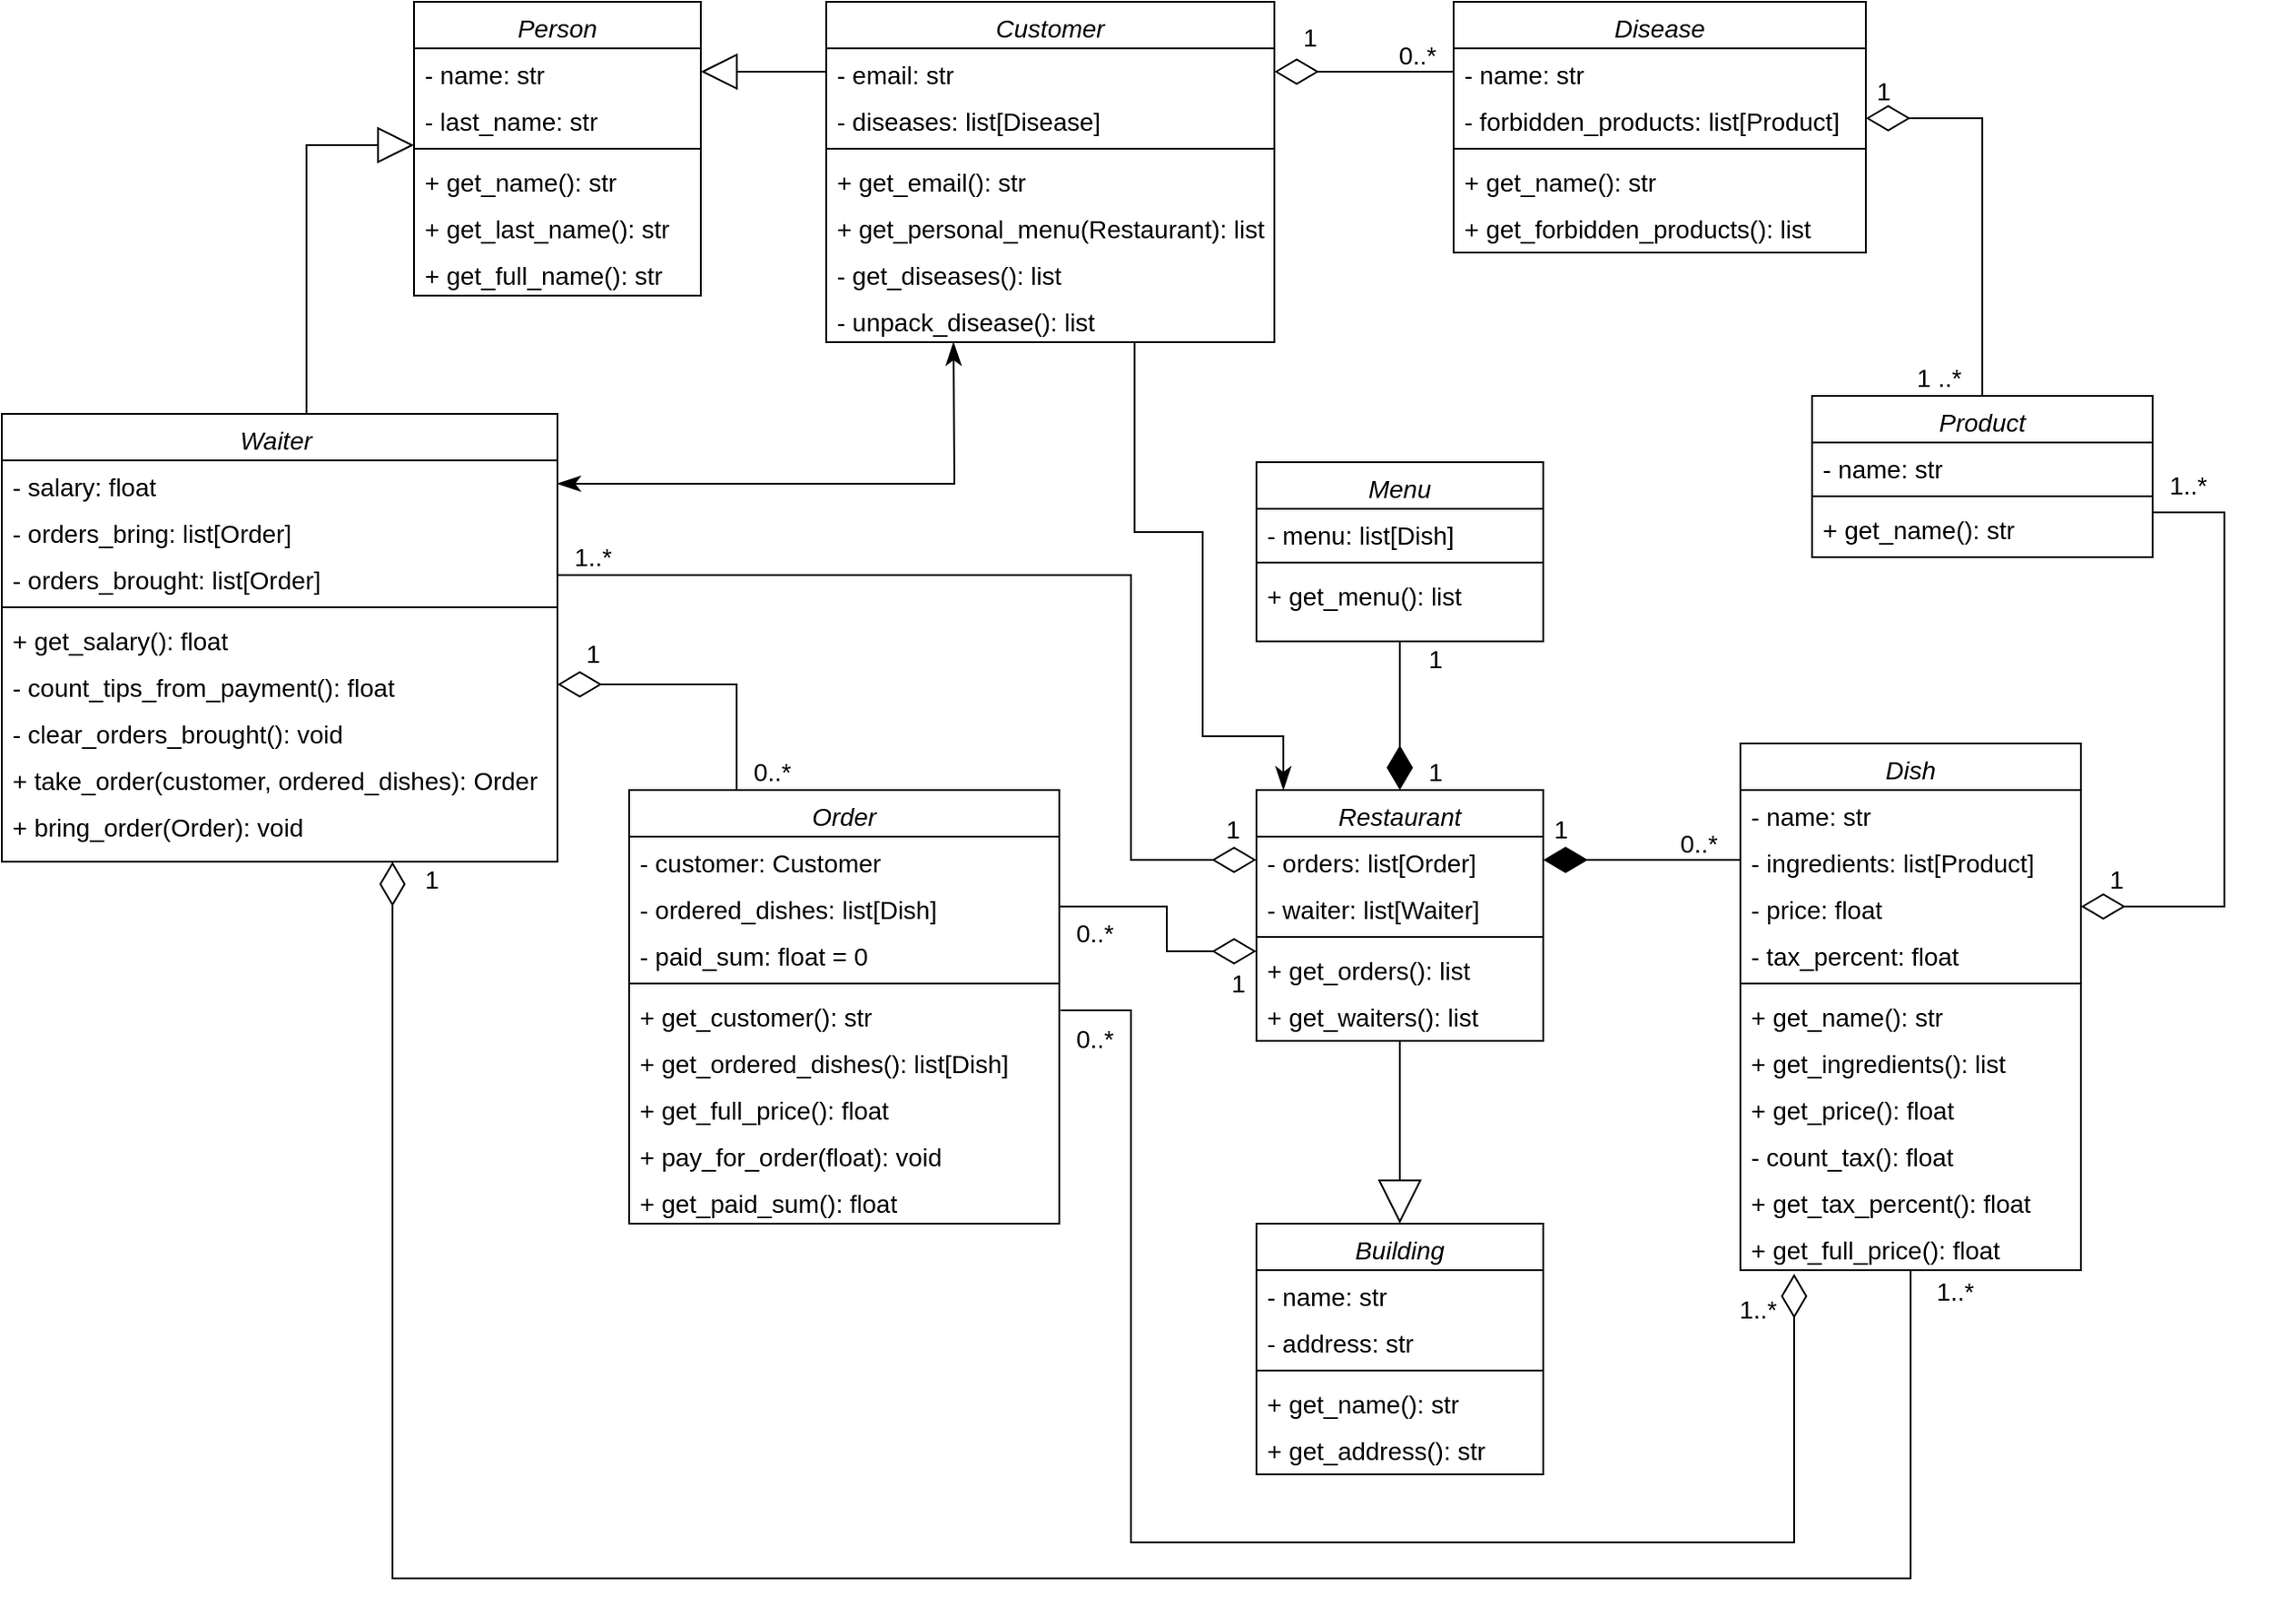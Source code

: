 <mxfile version="14.6.13" type="device"><diagram id="C5RBs43oDa-KdzZeNtuy" name="Page-1"><mxGraphModel dx="1673" dy="899" grid="1" gridSize="10" guides="1" tooltips="1" connect="1" arrows="1" fold="1" page="1" pageScale="1" pageWidth="827" pageHeight="1169" math="0" shadow="0"><root><mxCell id="WIyWlLk6GJQsqaUBKTNV-0"/><mxCell id="WIyWlLk6GJQsqaUBKTNV-1" parent="WIyWlLk6GJQsqaUBKTNV-0"/><mxCell id="zkfFHV4jXpPFQw0GAbJ--0" value="Person" style="swimlane;fontStyle=2;align=center;verticalAlign=top;childLayout=stackLayout;horizontal=1;startSize=26;horizontalStack=0;resizeParent=1;resizeLast=0;collapsible=1;marginBottom=0;rounded=0;shadow=0;strokeWidth=1;fontSize=14;" parent="WIyWlLk6GJQsqaUBKTNV-1" vertex="1"><mxGeometry x="390" y="170" width="160" height="164" as="geometry"><mxRectangle x="230" y="140" width="160" height="26" as="alternateBounds"/></mxGeometry></mxCell><mxCell id="zkfFHV4jXpPFQw0GAbJ--1" value="- name: str" style="text;align=left;verticalAlign=top;spacingLeft=4;spacingRight=4;overflow=hidden;rotatable=0;points=[[0,0.5],[1,0.5]];portConstraint=eastwest;fontSize=14;" parent="zkfFHV4jXpPFQw0GAbJ--0" vertex="1"><mxGeometry y="26" width="160" height="26" as="geometry"/></mxCell><mxCell id="zkfFHV4jXpPFQw0GAbJ--2" value="- last_name: str" style="text;align=left;verticalAlign=top;spacingLeft=4;spacingRight=4;overflow=hidden;rotatable=0;points=[[0,0.5],[1,0.5]];portConstraint=eastwest;rounded=0;shadow=0;html=0;fontSize=14;" parent="zkfFHV4jXpPFQw0GAbJ--0" vertex="1"><mxGeometry y="52" width="160" height="26" as="geometry"/></mxCell><mxCell id="zkfFHV4jXpPFQw0GAbJ--4" value="" style="line;html=1;strokeWidth=1;align=left;verticalAlign=middle;spacingTop=-1;spacingLeft=3;spacingRight=3;rotatable=0;labelPosition=right;points=[];portConstraint=eastwest;fontSize=14;" parent="zkfFHV4jXpPFQw0GAbJ--0" vertex="1"><mxGeometry y="78" width="160" height="8" as="geometry"/></mxCell><mxCell id="zkfFHV4jXpPFQw0GAbJ--5" value="+ get_name(): str" style="text;align=left;verticalAlign=top;spacingLeft=4;spacingRight=4;overflow=hidden;rotatable=0;points=[[0,0.5],[1,0.5]];portConstraint=eastwest;fontSize=14;" parent="zkfFHV4jXpPFQw0GAbJ--0" vertex="1"><mxGeometry y="86" width="160" height="26" as="geometry"/></mxCell><mxCell id="BstH8rrRpbiYd1KrG5td-0" value="+ get_last_name(): str" style="text;align=left;verticalAlign=top;spacingLeft=4;spacingRight=4;overflow=hidden;rotatable=0;points=[[0,0.5],[1,0.5]];portConstraint=eastwest;fontSize=14;" parent="zkfFHV4jXpPFQw0GAbJ--0" vertex="1"><mxGeometry y="112" width="160" height="26" as="geometry"/></mxCell><mxCell id="BstH8rrRpbiYd1KrG5td-1" value="+ get_full_name(): str" style="text;align=left;verticalAlign=top;spacingLeft=4;spacingRight=4;overflow=hidden;rotatable=0;points=[[0,0.5],[1,0.5]];portConstraint=eastwest;fontSize=14;" parent="zkfFHV4jXpPFQw0GAbJ--0" vertex="1"><mxGeometry y="138" width="160" height="26" as="geometry"/></mxCell><mxCell id="BstH8rrRpbiYd1KrG5td-2" value="Customer" style="swimlane;fontStyle=2;align=center;verticalAlign=top;childLayout=stackLayout;horizontal=1;startSize=26;horizontalStack=0;resizeParent=1;resizeLast=0;collapsible=1;marginBottom=0;rounded=0;shadow=0;strokeWidth=1;fontSize=14;" parent="WIyWlLk6GJQsqaUBKTNV-1" vertex="1"><mxGeometry x="620" y="170" width="250" height="190" as="geometry"><mxRectangle x="230" y="140" width="160" height="26" as="alternateBounds"/></mxGeometry></mxCell><mxCell id="BstH8rrRpbiYd1KrG5td-3" value="- email: str" style="text;align=left;verticalAlign=top;spacingLeft=4;spacingRight=4;overflow=hidden;rotatable=0;points=[[0,0.5],[1,0.5]];portConstraint=eastwest;fontSize=14;" parent="BstH8rrRpbiYd1KrG5td-2" vertex="1"><mxGeometry y="26" width="250" height="26" as="geometry"/></mxCell><mxCell id="BstH8rrRpbiYd1KrG5td-4" value="- diseases: list[Disease]" style="text;align=left;verticalAlign=top;spacingLeft=4;spacingRight=4;overflow=hidden;rotatable=0;points=[[0,0.5],[1,0.5]];portConstraint=eastwest;rounded=0;shadow=0;html=0;fontSize=14;" parent="BstH8rrRpbiYd1KrG5td-2" vertex="1"><mxGeometry y="52" width="250" height="26" as="geometry"/></mxCell><mxCell id="BstH8rrRpbiYd1KrG5td-5" value="" style="line;html=1;strokeWidth=1;align=left;verticalAlign=middle;spacingTop=-1;spacingLeft=3;spacingRight=3;rotatable=0;labelPosition=right;points=[];portConstraint=eastwest;fontSize=14;" parent="BstH8rrRpbiYd1KrG5td-2" vertex="1"><mxGeometry y="78" width="250" height="8" as="geometry"/></mxCell><mxCell id="BstH8rrRpbiYd1KrG5td-6" value="+ get_email(): str" style="text;align=left;verticalAlign=top;spacingLeft=4;spacingRight=4;overflow=hidden;rotatable=0;points=[[0,0.5],[1,0.5]];portConstraint=eastwest;fontSize=14;" parent="BstH8rrRpbiYd1KrG5td-2" vertex="1"><mxGeometry y="86" width="250" height="26" as="geometry"/></mxCell><mxCell id="yl_GSwnE-JEKnZ8muNgd-7" value="+ get_personal_menu(Restaurant): list" style="text;align=left;verticalAlign=top;spacingLeft=4;spacingRight=4;overflow=hidden;rotatable=0;points=[[0,0.5],[1,0.5]];portConstraint=eastwest;fontSize=14;" parent="BstH8rrRpbiYd1KrG5td-2" vertex="1"><mxGeometry y="112" width="250" height="26" as="geometry"/></mxCell><mxCell id="BstH8rrRpbiYd1KrG5td-7" value="- get_diseases(): list" style="text;align=left;verticalAlign=top;spacingLeft=4;spacingRight=4;overflow=hidden;rotatable=0;points=[[0,0.5],[1,0.5]];portConstraint=eastwest;fontSize=14;" parent="BstH8rrRpbiYd1KrG5td-2" vertex="1"><mxGeometry y="138" width="250" height="26" as="geometry"/></mxCell><mxCell id="Wkate8ms8Hl2TYltKzYN-2" value="- unpack_disease(): list" style="text;align=left;verticalAlign=top;spacingLeft=4;spacingRight=4;overflow=hidden;rotatable=0;points=[[0,0.5],[1,0.5]];portConstraint=eastwest;fontSize=14;" vertex="1" parent="BstH8rrRpbiYd1KrG5td-2"><mxGeometry y="164" width="250" height="26" as="geometry"/></mxCell><mxCell id="BstH8rrRpbiYd1KrG5td-9" value="Disease" style="swimlane;fontStyle=2;align=center;verticalAlign=top;childLayout=stackLayout;horizontal=1;startSize=26;horizontalStack=0;resizeParent=1;resizeLast=0;collapsible=1;marginBottom=0;rounded=0;shadow=0;strokeWidth=1;fontSize=14;" parent="WIyWlLk6GJQsqaUBKTNV-1" vertex="1"><mxGeometry x="970" y="170" width="230" height="140" as="geometry"><mxRectangle x="230" y="140" width="160" height="26" as="alternateBounds"/></mxGeometry></mxCell><mxCell id="BstH8rrRpbiYd1KrG5td-10" value="- name: str" style="text;align=left;verticalAlign=top;spacingLeft=4;spacingRight=4;overflow=hidden;rotatable=0;points=[[0,0.5],[1,0.5]];portConstraint=eastwest;fontSize=14;" parent="BstH8rrRpbiYd1KrG5td-9" vertex="1"><mxGeometry y="26" width="230" height="26" as="geometry"/></mxCell><mxCell id="BstH8rrRpbiYd1KrG5td-11" value="- forbidden_products: list[Product]" style="text;align=left;verticalAlign=top;spacingLeft=4;spacingRight=4;overflow=hidden;rotatable=0;points=[[0,0.5],[1,0.5]];portConstraint=eastwest;rounded=0;shadow=0;html=0;fontSize=14;" parent="BstH8rrRpbiYd1KrG5td-9" vertex="1"><mxGeometry y="52" width="230" height="26" as="geometry"/></mxCell><mxCell id="BstH8rrRpbiYd1KrG5td-12" value="" style="line;html=1;strokeWidth=1;align=left;verticalAlign=middle;spacingTop=-1;spacingLeft=3;spacingRight=3;rotatable=0;labelPosition=right;points=[];portConstraint=eastwest;fontSize=14;" parent="BstH8rrRpbiYd1KrG5td-9" vertex="1"><mxGeometry y="78" width="230" height="8" as="geometry"/></mxCell><mxCell id="BstH8rrRpbiYd1KrG5td-13" value="+ get_name(): str" style="text;align=left;verticalAlign=top;spacingLeft=4;spacingRight=4;overflow=hidden;rotatable=0;points=[[0,0.5],[1,0.5]];portConstraint=eastwest;fontSize=14;" parent="BstH8rrRpbiYd1KrG5td-9" vertex="1"><mxGeometry y="86" width="230" height="26" as="geometry"/></mxCell><mxCell id="yl_GSwnE-JEKnZ8muNgd-2" value="+ get_forbidden_products(): list" style="text;align=left;verticalAlign=top;spacingLeft=4;spacingRight=4;overflow=hidden;rotatable=0;points=[[0,0.5],[1,0.5]];portConstraint=eastwest;fontSize=14;" parent="BstH8rrRpbiYd1KrG5td-9" vertex="1"><mxGeometry y="112" width="230" height="26" as="geometry"/></mxCell><mxCell id="BstH8rrRpbiYd1KrG5td-71" style="edgeStyle=orthogonalEdgeStyle;rounded=0;jumpSize=6;orthogonalLoop=1;jettySize=auto;html=1;exitX=0.5;exitY=0;exitDx=0;exitDy=0;entryX=1;entryY=0.5;entryDx=0;entryDy=0;endArrow=diamondThin;endFill=0;endSize=22;strokeWidth=1;fontSize=14;" parent="WIyWlLk6GJQsqaUBKTNV-1" source="BstH8rrRpbiYd1KrG5td-17" target="BstH8rrRpbiYd1KrG5td-11" edge="1"><mxGeometry relative="1" as="geometry"/></mxCell><mxCell id="BstH8rrRpbiYd1KrG5td-17" value="Product" style="swimlane;fontStyle=2;align=center;verticalAlign=top;childLayout=stackLayout;horizontal=1;startSize=26;horizontalStack=0;resizeParent=1;resizeLast=0;collapsible=1;marginBottom=0;rounded=0;shadow=0;strokeWidth=1;fontSize=14;" parent="WIyWlLk6GJQsqaUBKTNV-1" vertex="1"><mxGeometry x="1170" y="390" width="190" height="90" as="geometry"><mxRectangle x="230" y="140" width="160" height="26" as="alternateBounds"/></mxGeometry></mxCell><mxCell id="BstH8rrRpbiYd1KrG5td-18" value="- name: str" style="text;align=left;verticalAlign=top;spacingLeft=4;spacingRight=4;overflow=hidden;rotatable=0;points=[[0,0.5],[1,0.5]];portConstraint=eastwest;fontSize=14;" parent="BstH8rrRpbiYd1KrG5td-17" vertex="1"><mxGeometry y="26" width="190" height="26" as="geometry"/></mxCell><mxCell id="BstH8rrRpbiYd1KrG5td-20" value="" style="line;html=1;strokeWidth=1;align=left;verticalAlign=middle;spacingTop=-1;spacingLeft=3;spacingRight=3;rotatable=0;labelPosition=right;points=[];portConstraint=eastwest;fontSize=14;" parent="BstH8rrRpbiYd1KrG5td-17" vertex="1"><mxGeometry y="52" width="190" height="8" as="geometry"/></mxCell><mxCell id="BstH8rrRpbiYd1KrG5td-21" value="+ get_name(): str" style="text;align=left;verticalAlign=top;spacingLeft=4;spacingRight=4;overflow=hidden;rotatable=0;points=[[0,0.5],[1,0.5]];portConstraint=eastwest;fontSize=14;" parent="BstH8rrRpbiYd1KrG5td-17" vertex="1"><mxGeometry y="60" width="190" height="26" as="geometry"/></mxCell><mxCell id="S0B5FeSnoiLFFHlUOd2N-6" style="edgeStyle=orthogonalEdgeStyle;rounded=0;orthogonalLoop=1;jettySize=auto;html=1;startArrow=none;startFill=0;endArrow=diamondThin;endFill=0;startSize=15;endSize=22;exitX=0.5;exitY=1;exitDx=0;exitDy=0;" parent="WIyWlLk6GJQsqaUBKTNV-1" source="BstH8rrRpbiYd1KrG5td-24" edge="1"><mxGeometry relative="1" as="geometry"><mxPoint x="378" y="650" as="targetPoint"/><Array as="points"><mxPoint x="1225" y="1050"/><mxPoint x="378" y="1050"/></Array><mxPoint x="1200" y="950" as="sourcePoint"/></mxGeometry></mxCell><mxCell id="BstH8rrRpbiYd1KrG5td-24" value="Dish" style="swimlane;fontStyle=2;align=center;verticalAlign=top;childLayout=stackLayout;horizontal=1;startSize=26;horizontalStack=0;resizeParent=1;resizeLast=0;collapsible=1;marginBottom=0;rounded=0;shadow=0;strokeWidth=1;fontSize=14;" parent="WIyWlLk6GJQsqaUBKTNV-1" vertex="1"><mxGeometry x="1130" y="584" width="190" height="294" as="geometry"><mxRectangle x="230" y="140" width="160" height="26" as="alternateBounds"/></mxGeometry></mxCell><mxCell id="BstH8rrRpbiYd1KrG5td-25" value="- name: str" style="text;align=left;verticalAlign=top;spacingLeft=4;spacingRight=4;overflow=hidden;rotatable=0;points=[[0,0.5],[1,0.5]];portConstraint=eastwest;fontSize=14;" parent="BstH8rrRpbiYd1KrG5td-24" vertex="1"><mxGeometry y="26" width="190" height="26" as="geometry"/></mxCell><mxCell id="BstH8rrRpbiYd1KrG5td-26" value="- ingredients: list[Product]" style="text;align=left;verticalAlign=top;spacingLeft=4;spacingRight=4;overflow=hidden;rotatable=0;points=[[0,0.5],[1,0.5]];portConstraint=eastwest;rounded=0;shadow=0;html=0;fontSize=14;" parent="BstH8rrRpbiYd1KrG5td-24" vertex="1"><mxGeometry y="52" width="190" height="26" as="geometry"/></mxCell><mxCell id="BstH8rrRpbiYd1KrG5td-52" value="- price: float" style="text;align=left;verticalAlign=top;spacingLeft=4;spacingRight=4;overflow=hidden;rotatable=0;points=[[0,0.5],[1,0.5]];portConstraint=eastwest;rounded=0;shadow=0;html=0;fontSize=14;" parent="BstH8rrRpbiYd1KrG5td-24" vertex="1"><mxGeometry y="78" width="190" height="26" as="geometry"/></mxCell><mxCell id="yl_GSwnE-JEKnZ8muNgd-26" value="- tax_percent: float" style="text;align=left;verticalAlign=top;spacingLeft=4;spacingRight=4;overflow=hidden;rotatable=0;points=[[0,0.5],[1,0.5]];portConstraint=eastwest;rounded=0;shadow=0;html=0;fontSize=14;" parent="BstH8rrRpbiYd1KrG5td-24" vertex="1"><mxGeometry y="104" width="190" height="26" as="geometry"/></mxCell><mxCell id="BstH8rrRpbiYd1KrG5td-27" value="" style="line;html=1;strokeWidth=1;align=left;verticalAlign=middle;spacingTop=-1;spacingLeft=3;spacingRight=3;rotatable=0;labelPosition=right;points=[];portConstraint=eastwest;fontSize=14;" parent="BstH8rrRpbiYd1KrG5td-24" vertex="1"><mxGeometry y="130" width="190" height="8" as="geometry"/></mxCell><mxCell id="BstH8rrRpbiYd1KrG5td-28" value="+ get_name(): str" style="text;align=left;verticalAlign=top;spacingLeft=4;spacingRight=4;overflow=hidden;rotatable=0;points=[[0,0.5],[1,0.5]];portConstraint=eastwest;fontSize=14;" parent="BstH8rrRpbiYd1KrG5td-24" vertex="1"><mxGeometry y="138" width="190" height="26" as="geometry"/></mxCell><mxCell id="BstH8rrRpbiYd1KrG5td-29" value="+ get_ingredients(): list" style="text;align=left;verticalAlign=top;spacingLeft=4;spacingRight=4;overflow=hidden;rotatable=0;points=[[0,0.5],[1,0.5]];portConstraint=eastwest;fontSize=14;" parent="BstH8rrRpbiYd1KrG5td-24" vertex="1"><mxGeometry y="164" width="190" height="26" as="geometry"/></mxCell><mxCell id="BstH8rrRpbiYd1KrG5td-53" value="+ get_price(): float" style="text;align=left;verticalAlign=top;spacingLeft=4;spacingRight=4;overflow=hidden;rotatable=0;points=[[0,0.5],[1,0.5]];portConstraint=eastwest;fontSize=14;" parent="BstH8rrRpbiYd1KrG5td-24" vertex="1"><mxGeometry y="190" width="190" height="26" as="geometry"/></mxCell><mxCell id="yl_GSwnE-JEKnZ8muNgd-28" value="- count_tax(): float" style="text;align=left;verticalAlign=top;spacingLeft=4;spacingRight=4;overflow=hidden;rotatable=0;points=[[0,0.5],[1,0.5]];portConstraint=eastwest;fontSize=14;" parent="BstH8rrRpbiYd1KrG5td-24" vertex="1"><mxGeometry y="216" width="190" height="26" as="geometry"/></mxCell><mxCell id="yl_GSwnE-JEKnZ8muNgd-27" value="+ get_tax_percent(): float" style="text;align=left;verticalAlign=top;spacingLeft=4;spacingRight=4;overflow=hidden;rotatable=0;points=[[0,0.5],[1,0.5]];portConstraint=eastwest;fontSize=14;" parent="BstH8rrRpbiYd1KrG5td-24" vertex="1"><mxGeometry y="242" width="190" height="26" as="geometry"/></mxCell><mxCell id="Wkate8ms8Hl2TYltKzYN-0" value="+ get_full_price(): float" style="text;align=left;verticalAlign=top;spacingLeft=4;spacingRight=4;overflow=hidden;rotatable=0;points=[[0,0.5],[1,0.5]];portConstraint=eastwest;fontSize=14;" vertex="1" parent="BstH8rrRpbiYd1KrG5td-24"><mxGeometry y="268" width="190" height="26" as="geometry"/></mxCell><mxCell id="BstH8rrRpbiYd1KrG5td-85" style="edgeStyle=orthogonalEdgeStyle;rounded=0;jumpSize=6;orthogonalLoop=1;jettySize=auto;html=1;exitX=0.5;exitY=1;exitDx=0;exitDy=0;entryX=0.5;entryY=0;entryDx=0;entryDy=0;endArrow=block;endFill=0;endSize=22;strokeWidth=1;fontSize=14;" parent="WIyWlLk6GJQsqaUBKTNV-1" source="BstH8rrRpbiYd1KrG5td-31" target="BstH8rrRpbiYd1KrG5td-38" edge="1"><mxGeometry relative="1" as="geometry"/></mxCell><mxCell id="BstH8rrRpbiYd1KrG5td-31" value="Restaurant" style="swimlane;fontStyle=2;align=center;verticalAlign=top;childLayout=stackLayout;horizontal=1;startSize=26;horizontalStack=0;resizeParent=1;resizeLast=0;collapsible=1;marginBottom=0;rounded=0;shadow=0;strokeWidth=1;fontSize=14;" parent="WIyWlLk6GJQsqaUBKTNV-1" vertex="1"><mxGeometry x="860" y="610" width="160" height="140" as="geometry"><mxRectangle x="230" y="140" width="160" height="26" as="alternateBounds"/></mxGeometry></mxCell><mxCell id="S0B5FeSnoiLFFHlUOd2N-12" value="- orders: list[Order]" style="text;align=left;verticalAlign=top;spacingLeft=4;spacingRight=4;overflow=hidden;rotatable=0;points=[[0,0.5],[1,0.5]];portConstraint=eastwest;fontSize=14;" parent="BstH8rrRpbiYd1KrG5td-31" vertex="1"><mxGeometry y="26" width="160" height="26" as="geometry"/></mxCell><mxCell id="S0B5FeSnoiLFFHlUOd2N-18" value="- waiter: list[Waiter]" style="text;align=left;verticalAlign=top;spacingLeft=4;spacingRight=4;overflow=hidden;rotatable=0;points=[[0,0.5],[1,0.5]];portConstraint=eastwest;fontSize=14;" parent="BstH8rrRpbiYd1KrG5td-31" vertex="1"><mxGeometry y="52" width="160" height="26" as="geometry"/></mxCell><mxCell id="BstH8rrRpbiYd1KrG5td-34" value="" style="line;html=1;strokeWidth=1;align=left;verticalAlign=middle;spacingTop=-1;spacingLeft=3;spacingRight=3;rotatable=0;labelPosition=right;points=[];portConstraint=eastwest;fontSize=14;" parent="BstH8rrRpbiYd1KrG5td-31" vertex="1"><mxGeometry y="78" width="160" height="8" as="geometry"/></mxCell><mxCell id="S0B5FeSnoiLFFHlUOd2N-13" value="+ get_orders(): list" style="text;align=left;verticalAlign=top;spacingLeft=4;spacingRight=4;overflow=hidden;rotatable=0;points=[[0,0.5],[1,0.5]];portConstraint=eastwest;fontSize=14;" parent="BstH8rrRpbiYd1KrG5td-31" vertex="1"><mxGeometry y="86" width="160" height="26" as="geometry"/></mxCell><mxCell id="S0B5FeSnoiLFFHlUOd2N-17" value="+ get_waiters(): list" style="text;align=left;verticalAlign=top;spacingLeft=4;spacingRight=4;overflow=hidden;rotatable=0;points=[[0,0.5],[1,0.5]];portConstraint=eastwest;fontSize=14;" parent="BstH8rrRpbiYd1KrG5td-31" vertex="1"><mxGeometry y="112" width="160" height="26" as="geometry"/></mxCell><mxCell id="BstH8rrRpbiYd1KrG5td-38" value="Building" style="swimlane;fontStyle=2;align=center;verticalAlign=top;childLayout=stackLayout;horizontal=1;startSize=26;horizontalStack=0;resizeParent=1;resizeLast=0;collapsible=1;marginBottom=0;rounded=0;shadow=0;strokeWidth=1;fontSize=14;" parent="WIyWlLk6GJQsqaUBKTNV-1" vertex="1"><mxGeometry x="860" y="852" width="160" height="140" as="geometry"><mxRectangle x="230" y="140" width="160" height="26" as="alternateBounds"/></mxGeometry></mxCell><mxCell id="BstH8rrRpbiYd1KrG5td-39" value="- name: str" style="text;align=left;verticalAlign=top;spacingLeft=4;spacingRight=4;overflow=hidden;rotatable=0;points=[[0,0.5],[1,0.5]];portConstraint=eastwest;fontSize=14;" parent="BstH8rrRpbiYd1KrG5td-38" vertex="1"><mxGeometry y="26" width="160" height="26" as="geometry"/></mxCell><mxCell id="BstH8rrRpbiYd1KrG5td-40" value="- address: str" style="text;align=left;verticalAlign=top;spacingLeft=4;spacingRight=4;overflow=hidden;rotatable=0;points=[[0,0.5],[1,0.5]];portConstraint=eastwest;rounded=0;shadow=0;html=0;fontSize=14;" parent="BstH8rrRpbiYd1KrG5td-38" vertex="1"><mxGeometry y="52" width="160" height="26" as="geometry"/></mxCell><mxCell id="BstH8rrRpbiYd1KrG5td-41" value="" style="line;html=1;strokeWidth=1;align=left;verticalAlign=middle;spacingTop=-1;spacingLeft=3;spacingRight=3;rotatable=0;labelPosition=right;points=[];portConstraint=eastwest;fontSize=14;" parent="BstH8rrRpbiYd1KrG5td-38" vertex="1"><mxGeometry y="78" width="160" height="8" as="geometry"/></mxCell><mxCell id="BstH8rrRpbiYd1KrG5td-42" value="+ get_name(): str" style="text;align=left;verticalAlign=top;spacingLeft=4;spacingRight=4;overflow=hidden;rotatable=0;points=[[0,0.5],[1,0.5]];portConstraint=eastwest;fontSize=14;" parent="BstH8rrRpbiYd1KrG5td-38" vertex="1"><mxGeometry y="86" width="160" height="26" as="geometry"/></mxCell><mxCell id="BstH8rrRpbiYd1KrG5td-43" value="+ get_address(): str" style="text;align=left;verticalAlign=top;spacingLeft=4;spacingRight=4;overflow=hidden;rotatable=0;points=[[0,0.5],[1,0.5]];portConstraint=eastwest;fontSize=14;" parent="BstH8rrRpbiYd1KrG5td-38" vertex="1"><mxGeometry y="112" width="160" height="26" as="geometry"/></mxCell><mxCell id="BstH8rrRpbiYd1KrG5td-65" style="edgeStyle=orthogonalEdgeStyle;rounded=0;jumpSize=6;orthogonalLoop=1;jettySize=auto;html=1;exitX=0.25;exitY=0;exitDx=0;exitDy=0;entryX=1;entryY=0.5;entryDx=0;entryDy=0;endArrow=diamondThin;endFill=0;strokeWidth=1;endSize=22;fontSize=14;" parent="WIyWlLk6GJQsqaUBKTNV-1" source="BstH8rrRpbiYd1KrG5td-45" target="yl_GSwnE-JEKnZ8muNgd-11" edge="1"><mxGeometry relative="1" as="geometry"><Array as="points"><mxPoint x="570" y="551"/></Array></mxGeometry></mxCell><mxCell id="S0B5FeSnoiLFFHlUOd2N-2" style="edgeStyle=orthogonalEdgeStyle;rounded=0;orthogonalLoop=1;jettySize=auto;html=1;exitX=1;exitY=0.5;exitDx=0;exitDy=0;endArrow=classicThin;endFill=1;endSize=10;startSize=10;startArrow=classicThin;startFill=1;" parent="WIyWlLk6GJQsqaUBKTNV-1" source="BstH8rrRpbiYd1KrG5td-55" edge="1"><mxGeometry relative="1" as="geometry"><mxPoint x="691" y="360" as="targetPoint"/></mxGeometry></mxCell><mxCell id="BstH8rrRpbiYd1KrG5td-45" value="Order" style="swimlane;fontStyle=2;align=center;verticalAlign=top;childLayout=stackLayout;horizontal=1;startSize=26;horizontalStack=0;resizeParent=1;resizeLast=0;collapsible=1;marginBottom=0;rounded=0;shadow=0;strokeWidth=1;fontSize=14;" parent="WIyWlLk6GJQsqaUBKTNV-1" vertex="1"><mxGeometry x="510" y="610" width="240" height="242" as="geometry"><mxRectangle x="230" y="140" width="160" height="26" as="alternateBounds"/></mxGeometry></mxCell><mxCell id="BstH8rrRpbiYd1KrG5td-46" value="- customer: Customer" style="text;align=left;verticalAlign=top;spacingLeft=4;spacingRight=4;overflow=hidden;rotatable=0;points=[[0,0.5],[1,0.5]];portConstraint=eastwest;fontSize=14;" parent="BstH8rrRpbiYd1KrG5td-45" vertex="1"><mxGeometry y="26" width="240" height="26" as="geometry"/></mxCell><mxCell id="BstH8rrRpbiYd1KrG5td-47" value="- ordered_dishes: list[Dish]" style="text;align=left;verticalAlign=top;spacingLeft=4;spacingRight=4;overflow=hidden;rotatable=0;points=[[0,0.5],[1,0.5]];portConstraint=eastwest;rounded=0;shadow=0;html=0;fontSize=14;" parent="BstH8rrRpbiYd1KrG5td-45" vertex="1"><mxGeometry y="52" width="240" height="26" as="geometry"/></mxCell><mxCell id="yl_GSwnE-JEKnZ8muNgd-13" value="- paid_sum: float = 0" style="text;align=left;verticalAlign=top;spacingLeft=4;spacingRight=4;overflow=hidden;rotatable=0;points=[[0,0.5],[1,0.5]];portConstraint=eastwest;rounded=0;shadow=0;html=0;fontSize=14;" parent="BstH8rrRpbiYd1KrG5td-45" vertex="1"><mxGeometry y="78" width="240" height="26" as="geometry"/></mxCell><mxCell id="BstH8rrRpbiYd1KrG5td-48" value="" style="line;html=1;strokeWidth=1;align=left;verticalAlign=middle;spacingTop=-1;spacingLeft=3;spacingRight=3;rotatable=0;labelPosition=right;points=[];portConstraint=eastwest;fontSize=14;" parent="BstH8rrRpbiYd1KrG5td-45" vertex="1"><mxGeometry y="104" width="240" height="8" as="geometry"/></mxCell><mxCell id="BstH8rrRpbiYd1KrG5td-49" value="+ get_customer(): str" style="text;align=left;verticalAlign=top;spacingLeft=4;spacingRight=4;overflow=hidden;rotatable=0;points=[[0,0.5],[1,0.5]];portConstraint=eastwest;fontSize=14;" parent="BstH8rrRpbiYd1KrG5td-45" vertex="1"><mxGeometry y="112" width="240" height="26" as="geometry"/></mxCell><mxCell id="BstH8rrRpbiYd1KrG5td-50" value="+ get_ordered_dishes(): list[Dish]" style="text;align=left;verticalAlign=top;spacingLeft=4;spacingRight=4;overflow=hidden;rotatable=0;points=[[0,0.5],[1,0.5]];portConstraint=eastwest;fontSize=14;" parent="BstH8rrRpbiYd1KrG5td-45" vertex="1"><mxGeometry y="138" width="240" height="26" as="geometry"/></mxCell><mxCell id="BstH8rrRpbiYd1KrG5td-51" value="+ get_full_price(): float" style="text;align=left;verticalAlign=top;spacingLeft=4;spacingRight=4;overflow=hidden;rotatable=0;points=[[0,0.5],[1,0.5]];portConstraint=eastwest;fontSize=14;" parent="BstH8rrRpbiYd1KrG5td-45" vertex="1"><mxGeometry y="164" width="240" height="26" as="geometry"/></mxCell><mxCell id="yl_GSwnE-JEKnZ8muNgd-12" value="+ pay_for_order(float): void" style="text;align=left;verticalAlign=top;spacingLeft=4;spacingRight=4;overflow=hidden;rotatable=0;points=[[0,0.5],[1,0.5]];portConstraint=eastwest;fontSize=14;" parent="BstH8rrRpbiYd1KrG5td-45" vertex="1"><mxGeometry y="190" width="240" height="26" as="geometry"/></mxCell><mxCell id="Wkate8ms8Hl2TYltKzYN-1" value="+ get_paid_sum(): float" style="text;align=left;verticalAlign=top;spacingLeft=4;spacingRight=4;overflow=hidden;rotatable=0;points=[[0,0.5],[1,0.5]];portConstraint=eastwest;fontSize=14;" vertex="1" parent="BstH8rrRpbiYd1KrG5td-45"><mxGeometry y="216" width="240" height="26" as="geometry"/></mxCell><mxCell id="BstH8rrRpbiYd1KrG5td-64" style="edgeStyle=orthogonalEdgeStyle;rounded=0;jumpSize=6;orthogonalLoop=1;jettySize=auto;html=1;exitX=0.5;exitY=0;exitDx=0;exitDy=0;entryX=0;entryY=0.25;entryDx=0;entryDy=0;entryPerimeter=0;endArrow=block;endFill=0;strokeWidth=1;endSize=18;fontSize=14;" parent="WIyWlLk6GJQsqaUBKTNV-1" source="BstH8rrRpbiYd1KrG5td-54" target="zkfFHV4jXpPFQw0GAbJ--4" edge="1"><mxGeometry relative="1" as="geometry"><Array as="points"><mxPoint x="330" y="400"/><mxPoint x="330" y="250"/></Array></mxGeometry></mxCell><mxCell id="BstH8rrRpbiYd1KrG5td-54" value="Waiter " style="swimlane;fontStyle=2;align=center;verticalAlign=top;childLayout=stackLayout;horizontal=1;startSize=26;horizontalStack=0;resizeParent=1;resizeLast=0;collapsible=1;marginBottom=0;rounded=0;shadow=0;strokeWidth=1;fontSize=14;" parent="WIyWlLk6GJQsqaUBKTNV-1" vertex="1"><mxGeometry x="160" y="400" width="310" height="250" as="geometry"><mxRectangle x="230" y="140" width="160" height="26" as="alternateBounds"/></mxGeometry></mxCell><mxCell id="BstH8rrRpbiYd1KrG5td-55" value="- salary: float" style="text;align=left;verticalAlign=top;spacingLeft=4;spacingRight=4;overflow=hidden;rotatable=0;points=[[0,0.5],[1,0.5]];portConstraint=eastwest;fontSize=14;" parent="BstH8rrRpbiYd1KrG5td-54" vertex="1"><mxGeometry y="26" width="310" height="26" as="geometry"/></mxCell><mxCell id="BstH8rrRpbiYd1KrG5td-56" value="- orders_bring: list[Order]" style="text;align=left;verticalAlign=top;spacingLeft=4;spacingRight=4;overflow=hidden;rotatable=0;points=[[0,0.5],[1,0.5]];portConstraint=eastwest;rounded=0;shadow=0;html=0;fontSize=14;" parent="BstH8rrRpbiYd1KrG5td-54" vertex="1"><mxGeometry y="52" width="310" height="26" as="geometry"/></mxCell><mxCell id="yl_GSwnE-JEKnZ8muNgd-14" value="- orders_brought: list[Order]" style="text;align=left;verticalAlign=top;spacingLeft=4;spacingRight=4;overflow=hidden;rotatable=0;points=[[0,0.5],[1,0.5]];portConstraint=eastwest;rounded=0;shadow=0;html=0;fontSize=14;" parent="BstH8rrRpbiYd1KrG5td-54" vertex="1"><mxGeometry y="78" width="310" height="26" as="geometry"/></mxCell><mxCell id="BstH8rrRpbiYd1KrG5td-57" value="" style="line;html=1;strokeWidth=1;align=left;verticalAlign=middle;spacingTop=-1;spacingLeft=3;spacingRight=3;rotatable=0;labelPosition=right;points=[];portConstraint=eastwest;fontSize=14;" parent="BstH8rrRpbiYd1KrG5td-54" vertex="1"><mxGeometry y="104" width="310" height="8" as="geometry"/></mxCell><mxCell id="BstH8rrRpbiYd1KrG5td-58" value="+ get_salary(): float" style="text;align=left;verticalAlign=top;spacingLeft=4;spacingRight=4;overflow=hidden;rotatable=0;points=[[0,0.5],[1,0.5]];portConstraint=eastwest;fontSize=14;" parent="BstH8rrRpbiYd1KrG5td-54" vertex="1"><mxGeometry y="112" width="310" height="26" as="geometry"/></mxCell><mxCell id="yl_GSwnE-JEKnZ8muNgd-11" value="- count_tips_from_payment(): float" style="text;align=left;verticalAlign=top;spacingLeft=4;spacingRight=4;overflow=hidden;rotatable=0;points=[[0,0.5],[1,0.5]];portConstraint=eastwest;fontSize=14;" parent="BstH8rrRpbiYd1KrG5td-54" vertex="1"><mxGeometry y="138" width="310" height="26" as="geometry"/></mxCell><mxCell id="yl_GSwnE-JEKnZ8muNgd-25" value="- clear_orders_brought(): void" style="text;align=left;verticalAlign=top;spacingLeft=4;spacingRight=4;overflow=hidden;rotatable=0;points=[[0,0.5],[1,0.5]];portConstraint=eastwest;fontSize=14;" parent="BstH8rrRpbiYd1KrG5td-54" vertex="1"><mxGeometry y="164" width="310" height="26" as="geometry"/></mxCell><mxCell id="BstH8rrRpbiYd1KrG5td-59" value="+ take_order(customer, ordered_dishes): Order" style="text;align=left;verticalAlign=top;spacingLeft=4;spacingRight=4;overflow=hidden;rotatable=0;points=[[0,0.5],[1,0.5]];portConstraint=eastwest;fontSize=14;" parent="BstH8rrRpbiYd1KrG5td-54" vertex="1"><mxGeometry y="190" width="310" height="26" as="geometry"/></mxCell><mxCell id="BstH8rrRpbiYd1KrG5td-60" value="+ bring_order(Order): void" style="text;align=left;verticalAlign=top;spacingLeft=4;spacingRight=4;overflow=hidden;rotatable=0;points=[[0,0.5],[1,0.5]];portConstraint=eastwest;fontSize=14;" parent="BstH8rrRpbiYd1KrG5td-54" vertex="1"><mxGeometry y="216" width="310" height="26" as="geometry"/></mxCell><mxCell id="BstH8rrRpbiYd1KrG5td-63" style="edgeStyle=orthogonalEdgeStyle;rounded=0;jumpSize=6;orthogonalLoop=1;jettySize=auto;html=1;exitX=0;exitY=0.5;exitDx=0;exitDy=0;entryX=1;entryY=0.5;entryDx=0;entryDy=0;endArrow=block;endFill=0;strokeWidth=1;endSize=18;fontSize=14;" parent="WIyWlLk6GJQsqaUBKTNV-1" source="BstH8rrRpbiYd1KrG5td-3" target="zkfFHV4jXpPFQw0GAbJ--1" edge="1"><mxGeometry relative="1" as="geometry"/></mxCell><mxCell id="BstH8rrRpbiYd1KrG5td-66" value="&lt;font style=&quot;font-size: 14px;&quot;&gt;0..*&lt;/font&gt;" style="text;html=1;strokeColor=none;fillColor=none;align=center;verticalAlign=middle;whiteSpace=wrap;rounded=0;fontSize=14;" parent="WIyWlLk6GJQsqaUBKTNV-1" vertex="1"><mxGeometry x="570" y="590" width="40" height="20" as="geometry"/></mxCell><mxCell id="BstH8rrRpbiYd1KrG5td-67" value="&lt;span style=&quot;font-size: 14px;&quot;&gt;1&lt;/span&gt;" style="text;html=1;strokeColor=none;fillColor=none;align=center;verticalAlign=middle;whiteSpace=wrap;rounded=0;fontSize=14;" parent="WIyWlLk6GJQsqaUBKTNV-1" vertex="1"><mxGeometry x="470" y="524" width="40" height="20" as="geometry"/></mxCell><mxCell id="BstH8rrRpbiYd1KrG5td-68" style="edgeStyle=orthogonalEdgeStyle;rounded=0;jumpSize=6;orthogonalLoop=1;jettySize=auto;html=1;exitX=0;exitY=0.5;exitDx=0;exitDy=0;entryX=1;entryY=0.5;entryDx=0;entryDy=0;endArrow=diamondThin;endFill=0;endSize=22;strokeWidth=1;fontSize=14;" parent="WIyWlLk6GJQsqaUBKTNV-1" source="BstH8rrRpbiYd1KrG5td-10" target="BstH8rrRpbiYd1KrG5td-3" edge="1"><mxGeometry relative="1" as="geometry"/></mxCell><mxCell id="BstH8rrRpbiYd1KrG5td-69" value="&lt;font style=&quot;font-size: 14px;&quot;&gt;0..*&lt;/font&gt;" style="text;html=1;strokeColor=none;fillColor=none;align=center;verticalAlign=middle;whiteSpace=wrap;rounded=0;fontSize=14;" parent="WIyWlLk6GJQsqaUBKTNV-1" vertex="1"><mxGeometry x="930" y="190" width="40" height="20" as="geometry"/></mxCell><mxCell id="BstH8rrRpbiYd1KrG5td-70" value="&lt;font style=&quot;font-size: 14px;&quot;&gt;1&lt;/font&gt;" style="text;html=1;strokeColor=none;fillColor=none;align=center;verticalAlign=middle;whiteSpace=wrap;rounded=0;fontSize=14;" parent="WIyWlLk6GJQsqaUBKTNV-1" vertex="1"><mxGeometry x="870" y="180" width="40" height="20" as="geometry"/></mxCell><mxCell id="BstH8rrRpbiYd1KrG5td-72" value="&lt;font style=&quot;font-size: 14px;&quot;&gt;1 ..*&lt;/font&gt;" style="text;html=1;strokeColor=none;fillColor=none;align=center;verticalAlign=middle;whiteSpace=wrap;rounded=0;fontSize=14;" parent="WIyWlLk6GJQsqaUBKTNV-1" vertex="1"><mxGeometry x="1221" y="370" width="40" height="20" as="geometry"/></mxCell><mxCell id="BstH8rrRpbiYd1KrG5td-73" value="&lt;span style=&quot;font-size: 14px;&quot;&gt;1&lt;/span&gt;" style="text;html=1;strokeColor=none;fillColor=none;align=center;verticalAlign=middle;whiteSpace=wrap;rounded=0;fontSize=14;" parent="WIyWlLk6GJQsqaUBKTNV-1" vertex="1"><mxGeometry x="1190" y="210" width="40" height="20" as="geometry"/></mxCell><mxCell id="BstH8rrRpbiYd1KrG5td-74" style="edgeStyle=orthogonalEdgeStyle;rounded=0;jumpSize=6;orthogonalLoop=1;jettySize=auto;html=1;exitX=1;exitY=0.5;exitDx=0;exitDy=0;entryX=1;entryY=0.5;entryDx=0;entryDy=0;endArrow=diamondThin;endFill=0;endSize=22;strokeWidth=1;fontSize=14;" parent="WIyWlLk6GJQsqaUBKTNV-1" target="BstH8rrRpbiYd1KrG5td-52" edge="1"><mxGeometry relative="1" as="geometry"><mxPoint x="1360" y="455" as="sourcePoint"/><Array as="points"><mxPoint x="1400" y="455"/><mxPoint x="1400" y="675"/></Array></mxGeometry></mxCell><mxCell id="BstH8rrRpbiYd1KrG5td-75" value="&lt;font style=&quot;font-size: 14px;&quot;&gt;1..*&lt;/font&gt;" style="text;html=1;strokeColor=none;fillColor=none;align=center;verticalAlign=middle;whiteSpace=wrap;rounded=0;fontSize=14;" parent="WIyWlLk6GJQsqaUBKTNV-1" vertex="1"><mxGeometry x="1360" y="430" width="40" height="20" as="geometry"/></mxCell><mxCell id="BstH8rrRpbiYd1KrG5td-77" value="&lt;font style=&quot;font-size: 14px;&quot;&gt;1&lt;/font&gt;" style="text;html=1;strokeColor=none;fillColor=none;align=center;verticalAlign=middle;whiteSpace=wrap;rounded=0;fontSize=14;" parent="WIyWlLk6GJQsqaUBKTNV-1" vertex="1"><mxGeometry x="1320" y="650" width="40" height="20" as="geometry"/></mxCell><mxCell id="BstH8rrRpbiYd1KrG5td-79" value="&lt;font style=&quot;font-size: 14px;&quot;&gt;0..*&lt;/font&gt;" style="text;html=1;strokeColor=none;fillColor=none;align=center;verticalAlign=middle;whiteSpace=wrap;rounded=0;fontSize=14;" parent="WIyWlLk6GJQsqaUBKTNV-1" vertex="1"><mxGeometry x="1087" y="630" width="40" height="20" as="geometry"/></mxCell><mxCell id="BstH8rrRpbiYd1KrG5td-80" value="&lt;font style=&quot;font-size: 14px;&quot;&gt;1&lt;/font&gt;" style="text;html=1;strokeColor=none;fillColor=none;align=center;verticalAlign=middle;whiteSpace=wrap;rounded=0;fontSize=14;" parent="WIyWlLk6GJQsqaUBKTNV-1" vertex="1"><mxGeometry x="1010" y="622" width="40" height="20" as="geometry"/></mxCell><mxCell id="BstH8rrRpbiYd1KrG5td-94" style="edgeStyle=orthogonalEdgeStyle;rounded=0;jumpSize=6;orthogonalLoop=1;jettySize=auto;html=1;exitX=0;exitY=0.5;exitDx=0;exitDy=0;entryX=1;entryY=0.5;entryDx=0;entryDy=0;endArrow=diamondThin;endFill=1;endSize=22;strokeWidth=1;fontSize=14;" parent="WIyWlLk6GJQsqaUBKTNV-1" source="BstH8rrRpbiYd1KrG5td-26" edge="1"><mxGeometry relative="1" as="geometry"><mxPoint x="1020.0" y="649" as="targetPoint"/></mxGeometry></mxCell><mxCell id="S0B5FeSnoiLFFHlUOd2N-0" style="edgeStyle=orthogonalEdgeStyle;rounded=0;orthogonalLoop=1;jettySize=auto;html=1;endArrow=diamondThin;endFill=0;endSize=22;startArrow=none;startFill=0;startSize=22;exitX=1.003;exitY=0.423;exitDx=0;exitDy=0;exitPerimeter=0;" parent="WIyWlLk6GJQsqaUBKTNV-1" source="BstH8rrRpbiYd1KrG5td-49" edge="1"><mxGeometry relative="1" as="geometry"><mxPoint x="1160" y="880" as="targetPoint"/><Array as="points"><mxPoint x="790" y="733"/><mxPoint x="790" y="1030"/><mxPoint x="1160" y="1030"/></Array><mxPoint x="770" y="730" as="sourcePoint"/></mxGeometry></mxCell><mxCell id="S0B5FeSnoiLFFHlUOd2N-1" value="&lt;font style=&quot;font-size: 14px&quot;&gt;0..*&lt;/font&gt;" style="text;html=1;strokeColor=none;fillColor=none;align=center;verticalAlign=middle;whiteSpace=wrap;rounded=0;fontSize=14;" parent="WIyWlLk6GJQsqaUBKTNV-1" vertex="1"><mxGeometry x="750" y="740" width="40" height="18" as="geometry"/></mxCell><mxCell id="S0B5FeSnoiLFFHlUOd2N-3" value="&lt;font style=&quot;font-size: 14px;&quot;&gt;1..*&lt;/font&gt;" style="text;html=1;strokeColor=none;fillColor=none;align=center;verticalAlign=middle;whiteSpace=wrap;rounded=0;fontSize=14;" parent="WIyWlLk6GJQsqaUBKTNV-1" vertex="1"><mxGeometry x="1120" y="890" width="40" height="20" as="geometry"/></mxCell><mxCell id="S0B5FeSnoiLFFHlUOd2N-4" style="edgeStyle=orthogonalEdgeStyle;rounded=0;orthogonalLoop=1;jettySize=auto;html=1;exitX=0.094;exitY=-0.001;exitDx=0;exitDy=0;endArrow=none;endFill=0;endSize=10;startSize=10;startArrow=classicThin;startFill=1;exitPerimeter=0;" parent="WIyWlLk6GJQsqaUBKTNV-1" source="BstH8rrRpbiYd1KrG5td-31" edge="1"><mxGeometry relative="1" as="geometry"><mxPoint x="480" y="449.0" as="sourcePoint"/><mxPoint x="792" y="360" as="targetPoint"/><Array as="points"><mxPoint x="875" y="580"/><mxPoint x="830" y="580"/><mxPoint x="830" y="466"/><mxPoint x="792" y="466"/></Array></mxGeometry></mxCell><mxCell id="S0B5FeSnoiLFFHlUOd2N-7" value="&lt;font style=&quot;font-size: 14px;&quot;&gt;1..*&lt;/font&gt;" style="text;html=1;strokeColor=none;fillColor=none;align=center;verticalAlign=middle;whiteSpace=wrap;rounded=0;fontSize=14;" parent="WIyWlLk6GJQsqaUBKTNV-1" vertex="1"><mxGeometry x="1230" y="880" width="40" height="20" as="geometry"/></mxCell><mxCell id="S0B5FeSnoiLFFHlUOd2N-8" value="&lt;span style=&quot;font-size: 14px;&quot;&gt;1&lt;/span&gt;" style="text;html=1;strokeColor=none;fillColor=none;align=center;verticalAlign=middle;whiteSpace=wrap;rounded=0;fontSize=14;" parent="WIyWlLk6GJQsqaUBKTNV-1" vertex="1"><mxGeometry x="380" y="650" width="40" height="20" as="geometry"/></mxCell><mxCell id="S0B5FeSnoiLFFHlUOd2N-9" style="edgeStyle=orthogonalEdgeStyle;rounded=0;orthogonalLoop=1;jettySize=auto;html=1;exitX=1;exitY=0.5;exitDx=0;exitDy=0;startArrow=none;startFill=0;endArrow=diamondThin;endFill=0;startSize=15;endSize=22;" parent="WIyWlLk6GJQsqaUBKTNV-1" source="BstH8rrRpbiYd1KrG5td-47" edge="1"><mxGeometry relative="1" as="geometry"><mxPoint x="860" y="700" as="targetPoint"/><Array as="points"><mxPoint x="810" y="675"/><mxPoint x="810" y="700"/></Array></mxGeometry></mxCell><mxCell id="S0B5FeSnoiLFFHlUOd2N-10" value="&lt;font style=&quot;font-size: 14px&quot;&gt;0..*&lt;/font&gt;" style="text;html=1;strokeColor=none;fillColor=none;align=center;verticalAlign=middle;whiteSpace=wrap;rounded=0;fontSize=14;" parent="WIyWlLk6GJQsqaUBKTNV-1" vertex="1"><mxGeometry x="750" y="680" width="40" height="20" as="geometry"/></mxCell><mxCell id="S0B5FeSnoiLFFHlUOd2N-11" value="&lt;font style=&quot;font-size: 14px;&quot;&gt;1&lt;/font&gt;" style="text;html=1;strokeColor=none;fillColor=none;align=center;verticalAlign=middle;whiteSpace=wrap;rounded=0;fontSize=14;" parent="WIyWlLk6GJQsqaUBKTNV-1" vertex="1"><mxGeometry x="830" y="708" width="40" height="20" as="geometry"/></mxCell><mxCell id="S0B5FeSnoiLFFHlUOd2N-14" style="edgeStyle=orthogonalEdgeStyle;rounded=0;orthogonalLoop=1;jettySize=auto;html=1;exitX=1;exitY=0.5;exitDx=0;exitDy=0;entryX=0;entryY=0.5;entryDx=0;entryDy=0;startArrow=none;startFill=0;endArrow=diamondThin;endFill=0;startSize=15;endSize=22;" parent="WIyWlLk6GJQsqaUBKTNV-1" source="BstH8rrRpbiYd1KrG5td-56" edge="1"><mxGeometry relative="1" as="geometry"><mxPoint x="860.0" y="649" as="targetPoint"/><Array as="points"><mxPoint x="470" y="490"/><mxPoint x="790" y="490"/><mxPoint x="790" y="649"/></Array></mxGeometry></mxCell><mxCell id="S0B5FeSnoiLFFHlUOd2N-15" value="&lt;font style=&quot;font-size: 14px;&quot;&gt;1..*&lt;/font&gt;" style="text;html=1;strokeColor=none;fillColor=none;align=center;verticalAlign=middle;whiteSpace=wrap;rounded=0;fontSize=14;" parent="WIyWlLk6GJQsqaUBKTNV-1" vertex="1"><mxGeometry x="470" y="470" width="40" height="20" as="geometry"/></mxCell><mxCell id="S0B5FeSnoiLFFHlUOd2N-16" value="&lt;font style=&quot;font-size: 14px;&quot;&gt;1&lt;/font&gt;" style="text;html=1;strokeColor=none;fillColor=none;align=center;verticalAlign=middle;whiteSpace=wrap;rounded=0;fontSize=14;" parent="WIyWlLk6GJQsqaUBKTNV-1" vertex="1"><mxGeometry x="827" y="622" width="40" height="20" as="geometry"/></mxCell><mxCell id="S0B5FeSnoiLFFHlUOd2N-28" style="edgeStyle=orthogonalEdgeStyle;rounded=0;orthogonalLoop=1;jettySize=auto;html=1;exitX=0.5;exitY=1;exitDx=0;exitDy=0;startArrow=none;startFill=0;endArrow=diamondThin;endFill=1;startSize=15;endSize=22;" parent="WIyWlLk6GJQsqaUBKTNV-1" source="S0B5FeSnoiLFFHlUOd2N-19" target="BstH8rrRpbiYd1KrG5td-31" edge="1"><mxGeometry relative="1" as="geometry"/></mxCell><mxCell id="S0B5FeSnoiLFFHlUOd2N-19" value="Menu" style="swimlane;fontStyle=2;align=center;verticalAlign=top;childLayout=stackLayout;horizontal=1;startSize=26;horizontalStack=0;resizeParent=1;resizeLast=0;collapsible=1;marginBottom=0;rounded=0;shadow=0;strokeWidth=1;fontSize=14;" parent="WIyWlLk6GJQsqaUBKTNV-1" vertex="1"><mxGeometry x="860" y="427" width="160" height="100" as="geometry"><mxRectangle x="230" y="140" width="160" height="26" as="alternateBounds"/></mxGeometry></mxCell><mxCell id="S0B5FeSnoiLFFHlUOd2N-20" value="- menu: list[Dish]" style="text;align=left;verticalAlign=top;spacingLeft=4;spacingRight=4;overflow=hidden;rotatable=0;points=[[0,0.5],[1,0.5]];portConstraint=eastwest;fontSize=14;" parent="S0B5FeSnoiLFFHlUOd2N-19" vertex="1"><mxGeometry y="26" width="160" height="26" as="geometry"/></mxCell><mxCell id="S0B5FeSnoiLFFHlUOd2N-23" value="" style="line;html=1;strokeWidth=1;align=left;verticalAlign=middle;spacingTop=-1;spacingLeft=3;spacingRight=3;rotatable=0;labelPosition=right;points=[];portConstraint=eastwest;fontSize=14;" parent="S0B5FeSnoiLFFHlUOd2N-19" vertex="1"><mxGeometry y="52" width="160" height="8" as="geometry"/></mxCell><mxCell id="S0B5FeSnoiLFFHlUOd2N-24" value="+ get_menu(): list" style="text;align=left;verticalAlign=top;spacingLeft=4;spacingRight=4;overflow=hidden;rotatable=0;points=[[0,0.5],[1,0.5]];portConstraint=eastwest;fontSize=14;" parent="S0B5FeSnoiLFFHlUOd2N-19" vertex="1"><mxGeometry y="60" width="160" height="26" as="geometry"/></mxCell><mxCell id="S0B5FeSnoiLFFHlUOd2N-29" value="&lt;font style=&quot;font-size: 14px;&quot;&gt;1&lt;/font&gt;" style="text;html=1;strokeColor=none;fillColor=none;align=center;verticalAlign=middle;whiteSpace=wrap;rounded=0;fontSize=14;" parent="WIyWlLk6GJQsqaUBKTNV-1" vertex="1"><mxGeometry x="940" y="590" width="40" height="20" as="geometry"/></mxCell><mxCell id="S0B5FeSnoiLFFHlUOd2N-30" value="&lt;font style=&quot;font-size: 14px;&quot;&gt;1&lt;/font&gt;" style="text;html=1;strokeColor=none;fillColor=none;align=center;verticalAlign=middle;whiteSpace=wrap;rounded=0;fontSize=14;" parent="WIyWlLk6GJQsqaUBKTNV-1" vertex="1"><mxGeometry x="940" y="527" width="40" height="20" as="geometry"/></mxCell></root></mxGraphModel></diagram></mxfile>